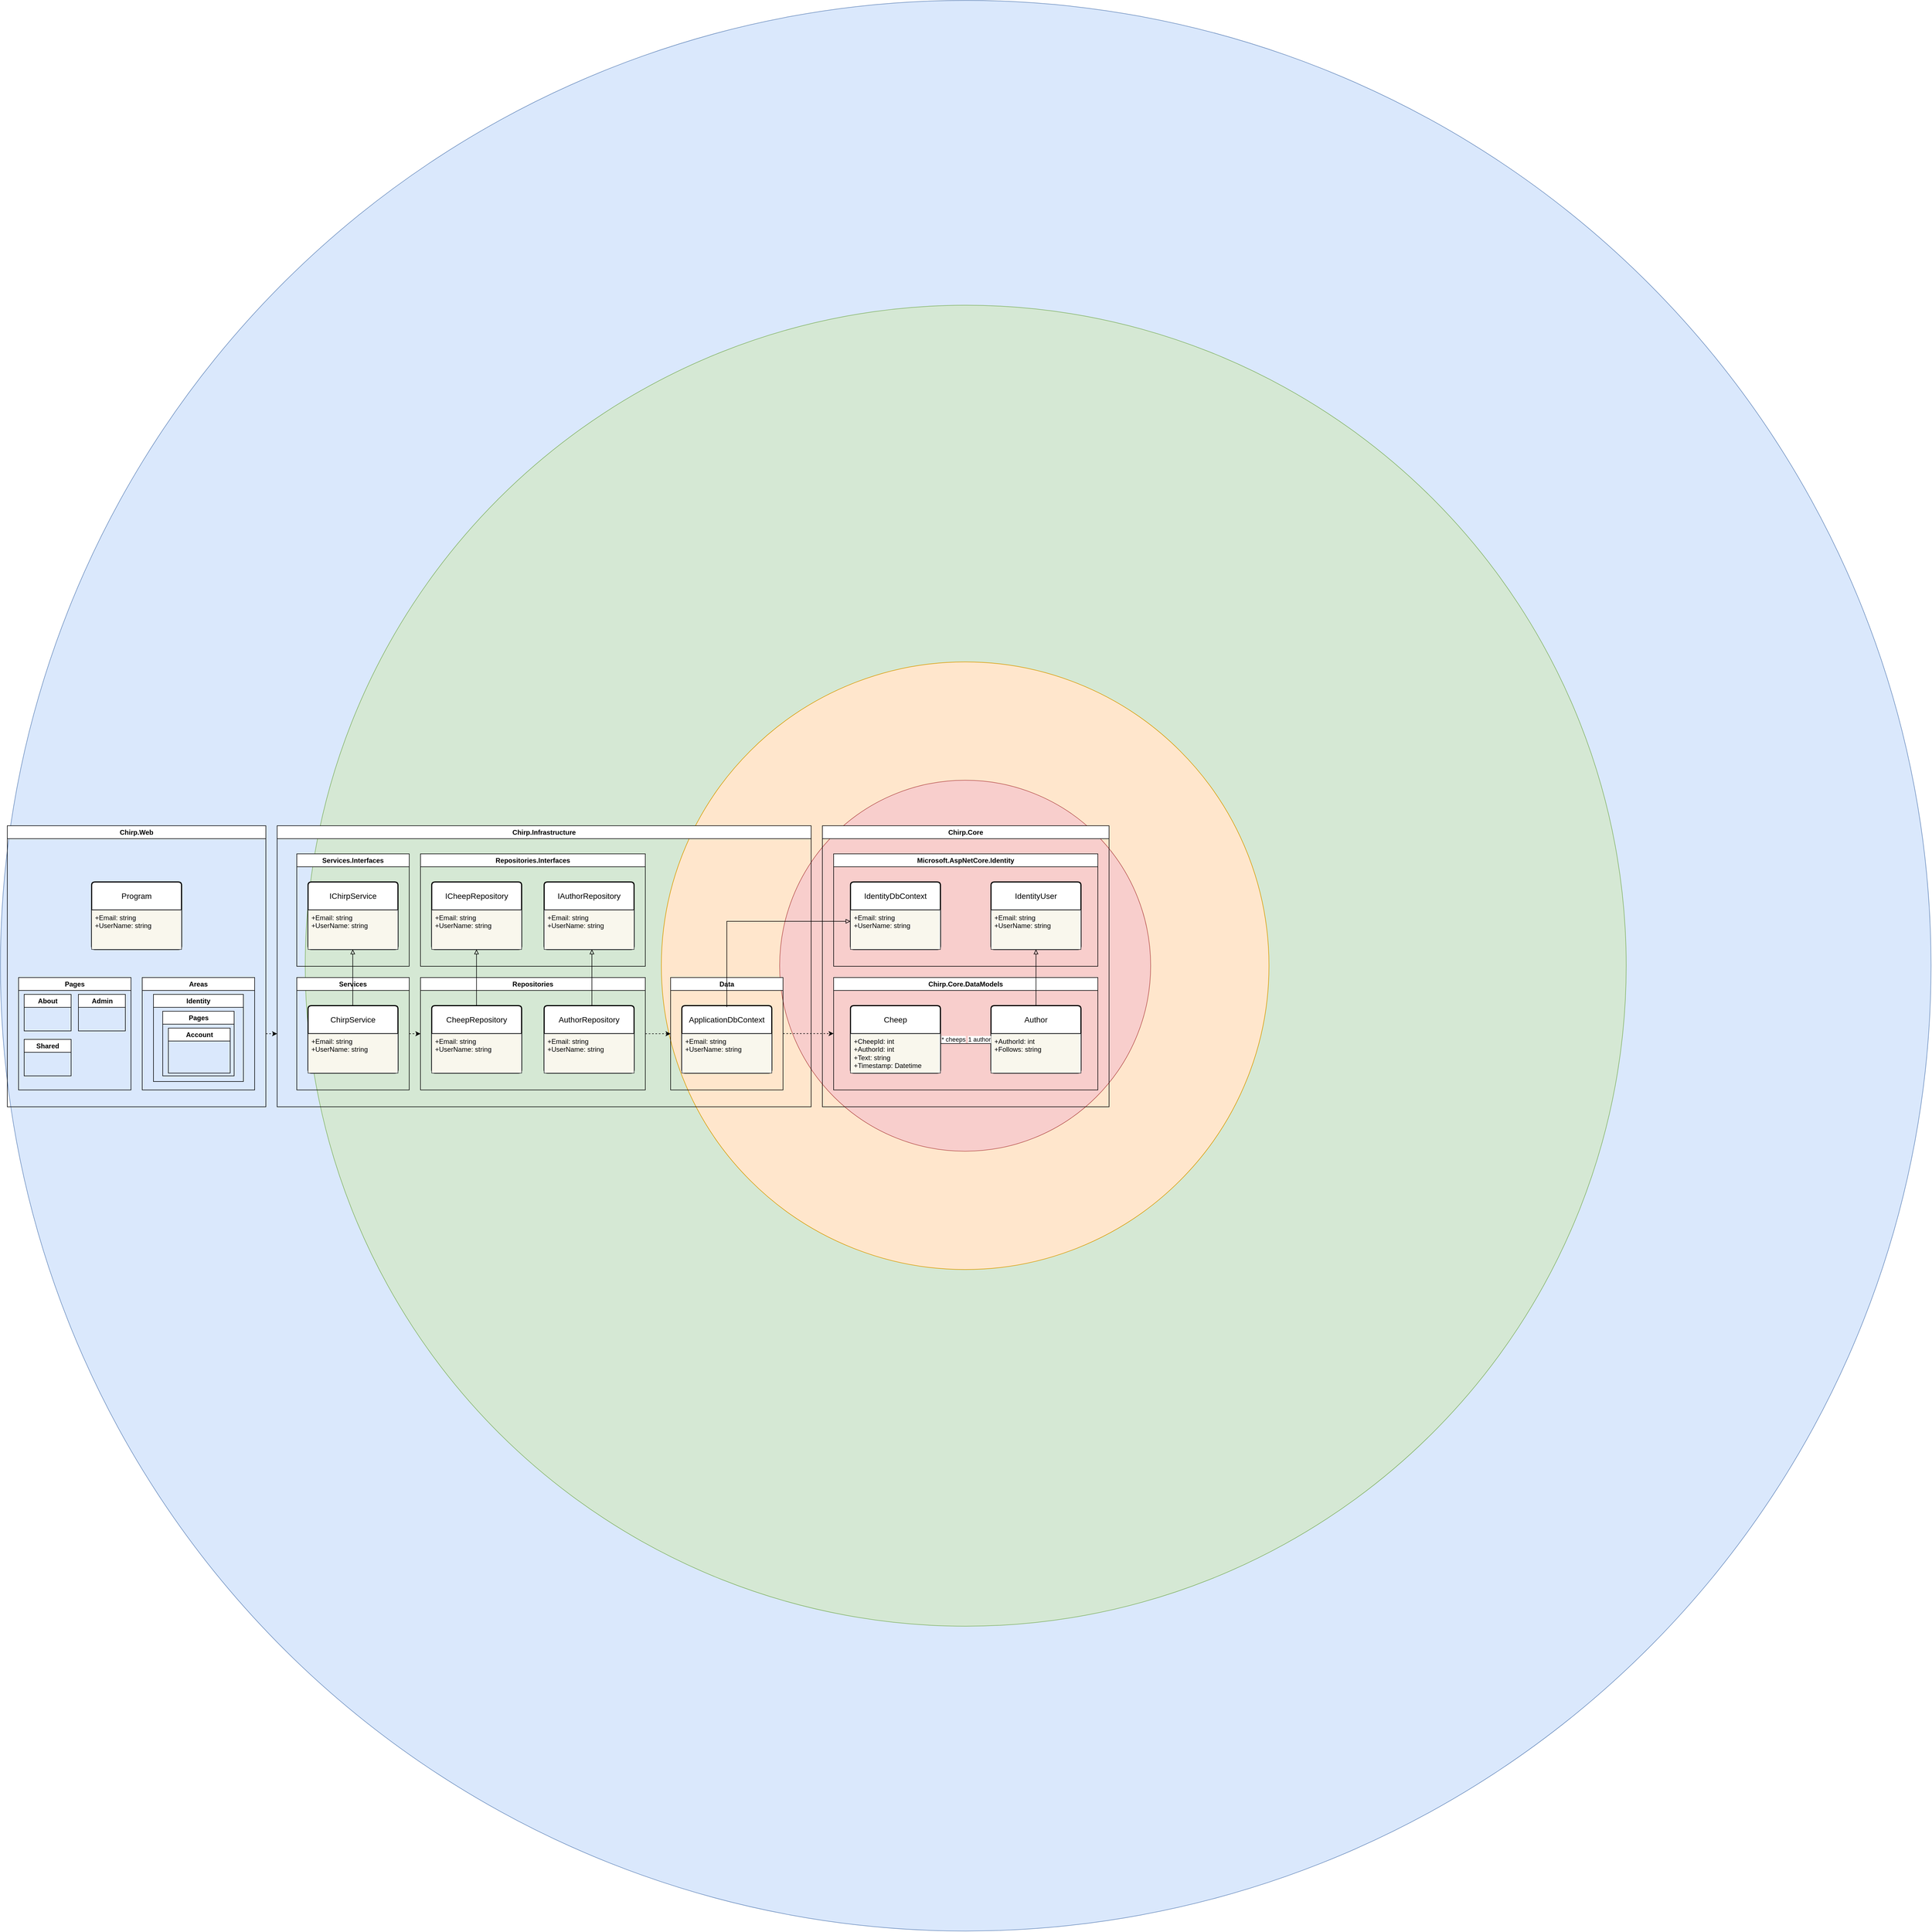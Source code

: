 <mxfile version="25.0.3">
  <diagram name="Side-1" id="GzISuMo-xyW6SiDjN4ra">
    <mxGraphModel dx="3622" dy="3412" grid="1" gridSize="10" guides="1" tooltips="1" connect="1" arrows="1" fold="1" page="1" pageScale="1" pageWidth="827" pageHeight="1169" math="0" shadow="0">
      <root>
        <mxCell id="0" />
        <mxCell id="1" parent="0" />
        <mxCell id="4euarY74Lfna2DTe539m-166" value="" style="ellipse;whiteSpace=wrap;html=1;aspect=fixed;fillColor=#dae8fc;strokeColor=#6c8ebf;" vertex="1" parent="1">
          <mxGeometry x="-1232.25" y="-1518.25" width="3434.5" height="3434.5" as="geometry" />
        </mxCell>
        <mxCell id="4euarY74Lfna2DTe539m-171" value="" style="ellipse;whiteSpace=wrap;html=1;aspect=fixed;fillColor=#d5e8d4;strokeColor=#82b366;" vertex="1" parent="1">
          <mxGeometry x="-690" y="-976" width="2350" height="2350" as="geometry" />
        </mxCell>
        <mxCell id="4euarY74Lfna2DTe539m-170" value="" style="ellipse;whiteSpace=wrap;html=1;aspect=fixed;fillColor=#ffe6cc;strokeColor=#d79b00;" vertex="1" parent="1">
          <mxGeometry x="-56.5" y="-341.5" width="1081" height="1081" as="geometry" />
        </mxCell>
        <mxCell id="4euarY74Lfna2DTe539m-165" value="" style="ellipse;whiteSpace=wrap;html=1;aspect=fixed;fillColor=#f8cecc;strokeColor=#b85450;" vertex="1" parent="1">
          <mxGeometry x="154" y="-131" width="660" height="660" as="geometry" />
        </mxCell>
        <mxCell id="4euarY74Lfna2DTe539m-27" value="Chirp.Infrastructure" style="swimlane;whiteSpace=wrap;html=1;" vertex="1" parent="1">
          <mxGeometry x="-740" y="-50" width="950" height="500" as="geometry">
            <mxRectangle x="-740" y="-50" width="200" height="30" as="alternateBounds" />
          </mxGeometry>
        </mxCell>
        <mxCell id="4euarY74Lfna2DTe539m-63" value="Data" style="swimlane;whiteSpace=wrap;html=1;" vertex="1" parent="4euarY74Lfna2DTe539m-27">
          <mxGeometry x="700" y="270" width="200" height="200" as="geometry">
            <mxRectangle x="700" y="50" width="200" height="30" as="alternateBounds" />
          </mxGeometry>
        </mxCell>
        <mxCell id="4euarY74Lfna2DTe539m-64" value="ApplicationDbContext" style="swimlane;childLayout=stackLayout;horizontal=1;startSize=50;horizontalStack=0;rounded=1;fontSize=14;fontStyle=0;strokeWidth=2;resizeParent=0;resizeLast=1;shadow=0;dashed=0;align=center;arcSize=4;whiteSpace=wrap;html=1;" vertex="1" parent="4euarY74Lfna2DTe539m-63">
          <mxGeometry x="20" y="50" width="160" height="120" as="geometry" />
        </mxCell>
        <mxCell id="4euarY74Lfna2DTe539m-65" value="+Email: string&lt;br&gt;+UserName: string" style="align=left;strokeColor=#36393d;fillColor=#f9f7ed;spacingLeft=4;fontSize=12;verticalAlign=top;resizable=0;rotatable=0;part=1;html=1;" vertex="1" parent="4euarY74Lfna2DTe539m-64">
          <mxGeometry y="50" width="160" height="70" as="geometry" />
        </mxCell>
        <mxCell id="4euarY74Lfna2DTe539m-54" value="Repositories" style="swimlane;whiteSpace=wrap;html=1;" vertex="1" parent="4euarY74Lfna2DTe539m-27">
          <mxGeometry x="255" y="270" width="400" height="200" as="geometry">
            <mxRectangle x="255" y="270" width="200" height="30" as="alternateBounds" />
          </mxGeometry>
        </mxCell>
        <mxCell id="4euarY74Lfna2DTe539m-55" value="AuthorRepository" style="swimlane;childLayout=stackLayout;horizontal=1;startSize=50;horizontalStack=0;rounded=1;fontSize=14;fontStyle=0;strokeWidth=2;resizeParent=0;resizeLast=1;shadow=0;dashed=0;align=center;arcSize=4;whiteSpace=wrap;html=1;" vertex="1" parent="4euarY74Lfna2DTe539m-54">
          <mxGeometry x="220" y="50" width="160" height="120" as="geometry" />
        </mxCell>
        <mxCell id="4euarY74Lfna2DTe539m-56" value="+Email: string&lt;br&gt;+UserName: string" style="align=left;strokeColor=#36393d;fillColor=#f9f7ed;spacingLeft=4;fontSize=12;verticalAlign=top;resizable=0;rotatable=0;part=1;html=1;" vertex="1" parent="4euarY74Lfna2DTe539m-55">
          <mxGeometry y="50" width="160" height="70" as="geometry" />
        </mxCell>
        <mxCell id="4euarY74Lfna2DTe539m-57" value="&lt;div&gt;&lt;span style=&quot;background-color: initial;&quot;&gt;CheepRepository&lt;/span&gt;&lt;/div&gt;" style="swimlane;childLayout=stackLayout;horizontal=1;startSize=50;horizontalStack=0;rounded=1;fontSize=14;fontStyle=0;strokeWidth=2;resizeParent=0;resizeLast=1;shadow=0;dashed=0;align=center;arcSize=4;whiteSpace=wrap;html=1;" vertex="1" parent="4euarY74Lfna2DTe539m-54">
          <mxGeometry x="20" y="50" width="160" height="120" as="geometry" />
        </mxCell>
        <mxCell id="4euarY74Lfna2DTe539m-58" value="+Email: string&lt;br&gt;+UserName: string" style="align=left;strokeColor=#36393d;fillColor=#f9f7ed;spacingLeft=4;fontSize=12;verticalAlign=top;resizable=0;rotatable=0;part=1;html=1;" vertex="1" parent="4euarY74Lfna2DTe539m-57">
          <mxGeometry y="50" width="160" height="70" as="geometry" />
        </mxCell>
        <mxCell id="4euarY74Lfna2DTe539m-59" value="" style="endArrow=block;html=1;rounded=0;entryX=0.5;entryY=1;entryDx=0;entryDy=0;endFill=0;strokeWidth=1;" edge="1" parent="4euarY74Lfna2DTe539m-54">
          <mxGeometry width="50" height="50" relative="1" as="geometry">
            <mxPoint x="305" y="50" as="sourcePoint" />
            <mxPoint x="305" y="-50" as="targetPoint" />
          </mxGeometry>
        </mxCell>
        <mxCell id="4euarY74Lfna2DTe539m-73" style="edgeStyle=orthogonalEdgeStyle;rounded=0;orthogonalLoop=1;jettySize=auto;html=1;exitX=1;exitY=0.5;exitDx=0;exitDy=0;entryX=0;entryY=0.5;entryDx=0;entryDy=0;dashed=1;" edge="1" parent="4euarY74Lfna2DTe539m-27" source="4euarY74Lfna2DTe539m-35" target="4euarY74Lfna2DTe539m-54">
          <mxGeometry relative="1" as="geometry" />
        </mxCell>
        <mxCell id="4euarY74Lfna2DTe539m-35" value="Services" style="swimlane;whiteSpace=wrap;html=1;" vertex="1" parent="4euarY74Lfna2DTe539m-27">
          <mxGeometry x="35" y="270" width="200" height="200" as="geometry">
            <mxRectangle x="35" y="270" width="200" height="30" as="alternateBounds" />
          </mxGeometry>
        </mxCell>
        <mxCell id="4euarY74Lfna2DTe539m-36" value="ChirpService" style="swimlane;childLayout=stackLayout;horizontal=1;startSize=50;horizontalStack=0;rounded=1;fontSize=14;fontStyle=0;strokeWidth=2;resizeParent=0;resizeLast=1;shadow=0;dashed=0;align=center;arcSize=4;whiteSpace=wrap;html=1;" vertex="1" parent="4euarY74Lfna2DTe539m-35">
          <mxGeometry x="20" y="50" width="160" height="120" as="geometry" />
        </mxCell>
        <mxCell id="4euarY74Lfna2DTe539m-37" value="+Email: string&lt;br&gt;+UserName: string" style="align=left;strokeColor=#36393d;fillColor=#f9f7ed;spacingLeft=4;fontSize=12;verticalAlign=top;resizable=0;rotatable=0;part=1;html=1;" vertex="1" parent="4euarY74Lfna2DTe539m-36">
          <mxGeometry y="50" width="160" height="70" as="geometry" />
        </mxCell>
        <mxCell id="4euarY74Lfna2DTe539m-38" value="Repositories.Interfaces" style="swimlane;whiteSpace=wrap;html=1;" vertex="1" parent="4euarY74Lfna2DTe539m-27">
          <mxGeometry x="255" y="50" width="400" height="200" as="geometry">
            <mxRectangle x="255" y="50" width="200" height="30" as="alternateBounds" />
          </mxGeometry>
        </mxCell>
        <mxCell id="4euarY74Lfna2DTe539m-39" value="IAuthorRepository" style="swimlane;childLayout=stackLayout;horizontal=1;startSize=50;horizontalStack=0;rounded=1;fontSize=14;fontStyle=0;strokeWidth=2;resizeParent=0;resizeLast=1;shadow=0;dashed=0;align=center;arcSize=4;whiteSpace=wrap;html=1;" vertex="1" parent="4euarY74Lfna2DTe539m-38">
          <mxGeometry x="220" y="50" width="160" height="120" as="geometry" />
        </mxCell>
        <mxCell id="4euarY74Lfna2DTe539m-40" value="+Email: string&lt;br&gt;+UserName: string" style="align=left;strokeColor=#36393d;fillColor=#f9f7ed;spacingLeft=4;fontSize=12;verticalAlign=top;resizable=0;rotatable=0;part=1;html=1;" vertex="1" parent="4euarY74Lfna2DTe539m-39">
          <mxGeometry y="50" width="160" height="70" as="geometry" />
        </mxCell>
        <mxCell id="4euarY74Lfna2DTe539m-50" value="ICheepRepository" style="swimlane;childLayout=stackLayout;horizontal=1;startSize=50;horizontalStack=0;rounded=1;fontSize=14;fontStyle=0;strokeWidth=2;resizeParent=0;resizeLast=1;shadow=0;dashed=0;align=center;arcSize=4;whiteSpace=wrap;html=1;" vertex="1" parent="4euarY74Lfna2DTe539m-38">
          <mxGeometry x="20" y="50" width="160" height="120" as="geometry" />
        </mxCell>
        <mxCell id="4euarY74Lfna2DTe539m-51" value="+Email: string&lt;br&gt;+UserName: string" style="align=left;strokeColor=#36393d;fillColor=#f9f7ed;spacingLeft=4;fontSize=12;verticalAlign=top;resizable=0;rotatable=0;part=1;html=1;" vertex="1" parent="4euarY74Lfna2DTe539m-50">
          <mxGeometry y="50" width="160" height="70" as="geometry" />
        </mxCell>
        <mxCell id="4euarY74Lfna2DTe539m-162" value="" style="endArrow=block;html=1;rounded=0;entryX=0.5;entryY=1;entryDx=0;entryDy=0;endFill=0;strokeWidth=1;" edge="1" parent="4euarY74Lfna2DTe539m-38">
          <mxGeometry width="50" height="50" relative="1" as="geometry">
            <mxPoint x="99.69" y="270" as="sourcePoint" />
            <mxPoint x="99.69" y="170" as="targetPoint" />
          </mxGeometry>
        </mxCell>
        <mxCell id="4euarY74Lfna2DTe539m-41" value="Services.Interfaces" style="swimlane;whiteSpace=wrap;html=1;" vertex="1" parent="4euarY74Lfna2DTe539m-27">
          <mxGeometry x="35" y="50" width="200" height="200" as="geometry">
            <mxRectangle x="35" y="50" width="200" height="30" as="alternateBounds" />
          </mxGeometry>
        </mxCell>
        <mxCell id="4euarY74Lfna2DTe539m-42" value="IChirpService" style="swimlane;childLayout=stackLayout;horizontal=1;startSize=50;horizontalStack=0;rounded=1;fontSize=14;fontStyle=0;strokeWidth=2;resizeParent=0;resizeLast=1;shadow=0;dashed=0;align=center;arcSize=4;whiteSpace=wrap;html=1;" vertex="1" parent="4euarY74Lfna2DTe539m-41">
          <mxGeometry x="20" y="50" width="160" height="120" as="geometry" />
        </mxCell>
        <mxCell id="4euarY74Lfna2DTe539m-43" value="+Email: string&lt;br&gt;+UserName: string" style="align=left;strokeColor=#36393d;fillColor=#f9f7ed;spacingLeft=4;fontSize=12;verticalAlign=top;resizable=0;rotatable=0;part=1;html=1;" vertex="1" parent="4euarY74Lfna2DTe539m-42">
          <mxGeometry y="50" width="160" height="70" as="geometry" />
        </mxCell>
        <mxCell id="4euarY74Lfna2DTe539m-61" value="" style="endArrow=block;html=1;rounded=0;entryX=0.5;entryY=1;entryDx=0;entryDy=0;endFill=0;strokeWidth=1;" edge="1" parent="4euarY74Lfna2DTe539m-41">
          <mxGeometry width="50" height="50" relative="1" as="geometry">
            <mxPoint x="99.55" y="270" as="sourcePoint" />
            <mxPoint x="99.55" y="170" as="targetPoint" />
          </mxGeometry>
        </mxCell>
        <mxCell id="4euarY74Lfna2DTe539m-70" style="edgeStyle=orthogonalEdgeStyle;rounded=0;orthogonalLoop=1;jettySize=auto;html=1;entryX=0;entryY=0.25;entryDx=0;entryDy=0;endArrow=classic;endFill=1;dashed=1;" edge="1" parent="4euarY74Lfna2DTe539m-27">
          <mxGeometry relative="1" as="geometry">
            <mxPoint x="900" y="369.72" as="sourcePoint" />
            <mxPoint x="990" y="369.72" as="targetPoint" />
            <Array as="points">
              <mxPoint x="950" y="369.72" />
              <mxPoint x="950" y="369.72" />
            </Array>
          </mxGeometry>
        </mxCell>
        <mxCell id="4euarY74Lfna2DTe539m-74" style="edgeStyle=orthogonalEdgeStyle;rounded=0;orthogonalLoop=1;jettySize=auto;html=1;exitX=1;exitY=0.5;exitDx=0;exitDy=0;entryX=0;entryY=0.5;entryDx=0;entryDy=0;dashed=1;" edge="1" parent="4euarY74Lfna2DTe539m-27" source="4euarY74Lfna2DTe539m-54" target="4euarY74Lfna2DTe539m-63">
          <mxGeometry relative="1" as="geometry" />
        </mxCell>
        <mxCell id="4euarY74Lfna2DTe539m-163" style="edgeStyle=orthogonalEdgeStyle;rounded=0;orthogonalLoop=1;jettySize=auto;html=1;exitX=1;exitY=0.75;exitDx=0;exitDy=0;entryX=0;entryY=0.75;entryDx=0;entryDy=0;dashed=1;" edge="1" parent="1">
          <mxGeometry relative="1" as="geometry">
            <mxPoint x="-760.0" y="320.0" as="sourcePoint" />
            <mxPoint x="-740.0" y="320.0" as="targetPoint" />
          </mxGeometry>
        </mxCell>
        <mxCell id="4euarY74Lfna2DTe539m-111" value="Chirp.Web" style="swimlane;whiteSpace=wrap;html=1;" vertex="1" parent="1">
          <mxGeometry x="-1220" y="-50" width="460" height="500" as="geometry">
            <mxRectangle x="10" y="210" width="200" height="30" as="alternateBounds" />
          </mxGeometry>
        </mxCell>
        <mxCell id="4euarY74Lfna2DTe539m-127" value="Program" style="swimlane;childLayout=stackLayout;horizontal=1;startSize=50;horizontalStack=0;rounded=1;fontSize=14;fontStyle=0;strokeWidth=2;resizeParent=0;resizeLast=1;shadow=0;dashed=0;align=center;arcSize=4;whiteSpace=wrap;html=1;" vertex="1" parent="4euarY74Lfna2DTe539m-111">
          <mxGeometry x="150" y="100" width="160" height="120" as="geometry" />
        </mxCell>
        <mxCell id="4euarY74Lfna2DTe539m-128" value="+Email: string&lt;br&gt;+UserName: string" style="align=left;strokeColor=#36393d;fillColor=#f9f7ed;spacingLeft=4;fontSize=12;verticalAlign=top;resizable=0;rotatable=0;part=1;html=1;" vertex="1" parent="4euarY74Lfna2DTe539m-127">
          <mxGeometry y="50" width="160" height="70" as="geometry" />
        </mxCell>
        <mxCell id="4euarY74Lfna2DTe539m-133" value="Pages" style="swimlane;whiteSpace=wrap;html=1;" vertex="1" parent="4euarY74Lfna2DTe539m-111">
          <mxGeometry x="20" y="270" width="200" height="200" as="geometry">
            <mxRectangle x="35" y="50" width="200" height="30" as="alternateBounds" />
          </mxGeometry>
        </mxCell>
        <mxCell id="4euarY74Lfna2DTe539m-152" value="About" style="swimlane;whiteSpace=wrap;html=1;" vertex="1" parent="4euarY74Lfna2DTe539m-133">
          <mxGeometry x="10" y="30" width="83.5" height="65" as="geometry">
            <mxRectangle x="35" y="50" width="200" height="30" as="alternateBounds" />
          </mxGeometry>
        </mxCell>
        <mxCell id="4euarY74Lfna2DTe539m-153" value="&lt;div style=&quot;text-align: left;&quot;&gt;&lt;br&gt;&lt;/div&gt;" style="text;html=1;align=center;verticalAlign=middle;resizable=0;points=[];autosize=1;strokeColor=none;fillColor=none;" vertex="1" parent="4euarY74Lfna2DTe539m-152">
          <mxGeometry x="10" y="30" width="20" height="30" as="geometry" />
        </mxCell>
        <mxCell id="4euarY74Lfna2DTe539m-150" value="Admin" style="swimlane;whiteSpace=wrap;html=1;" vertex="1" parent="4euarY74Lfna2DTe539m-133">
          <mxGeometry x="106.5" y="30" width="83.5" height="65" as="geometry">
            <mxRectangle x="35" y="50" width="200" height="30" as="alternateBounds" />
          </mxGeometry>
        </mxCell>
        <mxCell id="4euarY74Lfna2DTe539m-151" value="&lt;div style=&quot;text-align: left;&quot;&gt;&lt;br&gt;&lt;/div&gt;" style="text;html=1;align=center;verticalAlign=middle;resizable=0;points=[];autosize=1;strokeColor=none;fillColor=none;" vertex="1" parent="4euarY74Lfna2DTe539m-150">
          <mxGeometry x="10" y="30" width="20" height="30" as="geometry" />
        </mxCell>
        <mxCell id="4euarY74Lfna2DTe539m-154" value="Shared" style="swimlane;whiteSpace=wrap;html=1;" vertex="1" parent="4euarY74Lfna2DTe539m-133">
          <mxGeometry x="10" y="110" width="83.5" height="65" as="geometry">
            <mxRectangle x="35" y="50" width="200" height="30" as="alternateBounds" />
          </mxGeometry>
        </mxCell>
        <mxCell id="4euarY74Lfna2DTe539m-155" value="&lt;div style=&quot;text-align: left;&quot;&gt;&lt;br&gt;&lt;/div&gt;" style="text;html=1;align=center;verticalAlign=middle;resizable=0;points=[];autosize=1;strokeColor=none;fillColor=none;" vertex="1" parent="4euarY74Lfna2DTe539m-154">
          <mxGeometry x="10" y="30" width="20" height="30" as="geometry" />
        </mxCell>
        <mxCell id="4euarY74Lfna2DTe539m-137" value="Areas" style="swimlane;whiteSpace=wrap;html=1;" vertex="1" parent="4euarY74Lfna2DTe539m-111">
          <mxGeometry x="240" y="270" width="200" height="200" as="geometry">
            <mxRectangle x="35" y="50" width="200" height="30" as="alternateBounds" />
          </mxGeometry>
        </mxCell>
        <mxCell id="4euarY74Lfna2DTe539m-143" value="&lt;div style=&quot;text-align: left;&quot;&gt;&lt;br&gt;&lt;/div&gt;" style="text;html=1;align=center;verticalAlign=middle;resizable=0;points=[];autosize=1;strokeColor=none;fillColor=none;" vertex="1" parent="4euarY74Lfna2DTe539m-137">
          <mxGeometry x="10" y="30" width="20" height="30" as="geometry" />
        </mxCell>
        <mxCell id="4euarY74Lfna2DTe539m-144" value="Identity" style="swimlane;whiteSpace=wrap;html=1;" vertex="1" parent="4euarY74Lfna2DTe539m-137">
          <mxGeometry x="20" y="30" width="160" height="155" as="geometry">
            <mxRectangle x="35" y="50" width="200" height="30" as="alternateBounds" />
          </mxGeometry>
        </mxCell>
        <mxCell id="4euarY74Lfna2DTe539m-145" value="&lt;div style=&quot;text-align: left;&quot;&gt;&lt;br&gt;&lt;/div&gt;" style="text;html=1;align=center;verticalAlign=middle;resizable=0;points=[];autosize=1;strokeColor=none;fillColor=none;" vertex="1" parent="4euarY74Lfna2DTe539m-144">
          <mxGeometry x="10" y="30" width="20" height="30" as="geometry" />
        </mxCell>
        <mxCell id="4euarY74Lfna2DTe539m-146" value="Pages" style="swimlane;whiteSpace=wrap;html=1;" vertex="1" parent="4euarY74Lfna2DTe539m-144">
          <mxGeometry x="16.5" y="30" width="127" height="115" as="geometry">
            <mxRectangle x="35" y="50" width="200" height="30" as="alternateBounds" />
          </mxGeometry>
        </mxCell>
        <mxCell id="4euarY74Lfna2DTe539m-147" value="&lt;div style=&quot;text-align: left;&quot;&gt;&lt;br&gt;&lt;/div&gt;" style="text;html=1;align=center;verticalAlign=middle;resizable=0;points=[];autosize=1;strokeColor=none;fillColor=none;" vertex="1" parent="4euarY74Lfna2DTe539m-146">
          <mxGeometry x="10" y="30" width="20" height="30" as="geometry" />
        </mxCell>
        <mxCell id="4euarY74Lfna2DTe539m-148" value="Account" style="swimlane;whiteSpace=wrap;html=1;" vertex="1" parent="4euarY74Lfna2DTe539m-146">
          <mxGeometry x="10" y="30" width="110" height="80" as="geometry">
            <mxRectangle x="35" y="50" width="200" height="30" as="alternateBounds" />
          </mxGeometry>
        </mxCell>
        <mxCell id="4euarY74Lfna2DTe539m-149" value="&lt;div style=&quot;text-align: left;&quot;&gt;&lt;br&gt;&lt;/div&gt;" style="text;html=1;align=center;verticalAlign=middle;resizable=0;points=[];autosize=1;strokeColor=none;fillColor=none;" vertex="1" parent="4euarY74Lfna2DTe539m-148">
          <mxGeometry x="10" y="30" width="20" height="30" as="geometry" />
        </mxCell>
        <mxCell id="4euarY74Lfna2DTe539m-23" value="Chirp.Core" style="swimlane;whiteSpace=wrap;html=1;" vertex="1" parent="1">
          <mxGeometry x="230" y="-50" width="510" height="500" as="geometry">
            <mxRectangle x="10" y="210" width="200" height="30" as="alternateBounds" />
          </mxGeometry>
        </mxCell>
        <mxCell id="4euarY74Lfna2DTe539m-21" value="Chirp.Core.DataModels" style="swimlane;whiteSpace=wrap;html=1;" vertex="1" parent="4euarY74Lfna2DTe539m-23">
          <mxGeometry x="20" y="270" width="470" height="200" as="geometry">
            <mxRectangle x="20" y="50" width="200" height="30" as="alternateBounds" />
          </mxGeometry>
        </mxCell>
        <mxCell id="4euarY74Lfna2DTe539m-1" value="Author" style="swimlane;childLayout=stackLayout;horizontal=1;startSize=50;horizontalStack=0;rounded=1;fontSize=14;fontStyle=0;strokeWidth=2;resizeParent=0;resizeLast=1;shadow=0;dashed=0;align=center;arcSize=4;whiteSpace=wrap;html=1;" vertex="1" parent="4euarY74Lfna2DTe539m-21">
          <mxGeometry x="280" y="50" width="160" height="120" as="geometry">
            <mxRectangle x="270" y="270" width="80" height="50" as="alternateBounds" />
          </mxGeometry>
        </mxCell>
        <mxCell id="4euarY74Lfna2DTe539m-2" value="+AuthorId: int&lt;br&gt;+Follows: string" style="align=left;strokeColor=#36393d;fillColor=#f9f7ed;spacingLeft=4;fontSize=12;verticalAlign=top;resizable=0;rotatable=0;part=1;html=1;" vertex="1" parent="4euarY74Lfna2DTe539m-1">
          <mxGeometry y="50" width="160" height="70" as="geometry" />
        </mxCell>
        <mxCell id="4euarY74Lfna2DTe539m-3" value="Cheep" style="swimlane;childLayout=stackLayout;horizontal=1;startSize=50;horizontalStack=0;rounded=1;fontSize=14;fontStyle=0;strokeWidth=2;resizeParent=0;resizeLast=1;shadow=0;dashed=0;align=center;arcSize=4;whiteSpace=wrap;html=1;" vertex="1" parent="4euarY74Lfna2DTe539m-21">
          <mxGeometry x="30" y="50" width="160" height="120" as="geometry" />
        </mxCell>
        <mxCell id="4euarY74Lfna2DTe539m-4" value="+CheepId: int&lt;br&gt;+AuthorId: int&lt;br&gt;+Text: string&lt;div&gt;+Timestamp: Datetime&lt;/div&gt;" style="align=left;strokeColor=#36393d;fillColor=#f9f7ed;spacingLeft=4;fontSize=12;verticalAlign=top;resizable=0;rotatable=0;part=1;html=1;" vertex="1" parent="4euarY74Lfna2DTe539m-3">
          <mxGeometry y="50" width="160" height="70" as="geometry" />
        </mxCell>
        <mxCell id="4euarY74Lfna2DTe539m-13" style="edgeStyle=orthogonalEdgeStyle;rounded=0;orthogonalLoop=1;jettySize=auto;html=1;endArrow=none;endFill=0;entryX=1;entryY=0.25;entryDx=0;entryDy=0;exitX=0;exitY=0.25;exitDx=0;exitDy=0;" edge="1" parent="4euarY74Lfna2DTe539m-21" source="4euarY74Lfna2DTe539m-2" target="4euarY74Lfna2DTe539m-4">
          <mxGeometry relative="1" as="geometry">
            <mxPoint x="291" y="117" as="targetPoint" />
          </mxGeometry>
        </mxCell>
        <mxCell id="4euarY74Lfna2DTe539m-14" value="1 author" style="edgeLabel;html=1;align=center;verticalAlign=middle;resizable=0;points=[];" vertex="1" connectable="0" parent="4euarY74Lfna2DTe539m-13">
          <mxGeometry x="-0.808" y="2" relative="1" as="geometry">
            <mxPoint x="-13" y="-10" as="offset" />
          </mxGeometry>
        </mxCell>
        <mxCell id="4euarY74Lfna2DTe539m-15" value="* cheeps" style="edgeLabel;html=1;align=center;verticalAlign=middle;resizable=0;points=[];" vertex="1" connectable="0" parent="4euarY74Lfna2DTe539m-13">
          <mxGeometry x="0.622" relative="1" as="geometry">
            <mxPoint x="6" y="-8" as="offset" />
          </mxGeometry>
        </mxCell>
        <mxCell id="4euarY74Lfna2DTe539m-20" value="Microsoft.AspNetCore.Identity" style="swimlane;whiteSpace=wrap;html=1;" vertex="1" parent="4euarY74Lfna2DTe539m-23">
          <mxGeometry x="20" y="50" width="470" height="200" as="geometry">
            <mxRectangle x="-10" y="-270" width="200" height="30" as="alternateBounds" />
          </mxGeometry>
        </mxCell>
        <mxCell id="4euarY74Lfna2DTe539m-5" value="IdentityUser" style="swimlane;childLayout=stackLayout;horizontal=1;startSize=50;horizontalStack=0;rounded=1;fontSize=14;fontStyle=0;strokeWidth=2;resizeParent=0;resizeLast=1;shadow=0;dashed=0;align=center;arcSize=4;whiteSpace=wrap;html=1;" vertex="1" parent="4euarY74Lfna2DTe539m-20">
          <mxGeometry x="280" y="50" width="160" height="120" as="geometry" />
        </mxCell>
        <mxCell id="4euarY74Lfna2DTe539m-6" value="+Email: string&lt;br&gt;+UserName: string" style="align=left;strokeColor=#36393d;fillColor=#f9f7ed;spacingLeft=4;fontSize=12;verticalAlign=top;resizable=0;rotatable=0;part=1;html=1;" vertex="1" parent="4euarY74Lfna2DTe539m-5">
          <mxGeometry y="50" width="160" height="70" as="geometry" />
        </mxCell>
        <mxCell id="4euarY74Lfna2DTe539m-67" value="IdentityDbContext" style="swimlane;childLayout=stackLayout;horizontal=1;startSize=50;horizontalStack=0;rounded=1;fontSize=14;fontStyle=0;strokeWidth=2;resizeParent=0;resizeLast=1;shadow=0;dashed=0;align=center;arcSize=4;whiteSpace=wrap;html=1;" vertex="1" parent="4euarY74Lfna2DTe539m-20">
          <mxGeometry x="30" y="50" width="160" height="120" as="geometry" />
        </mxCell>
        <mxCell id="4euarY74Lfna2DTe539m-68" value="+Email: string&lt;br&gt;+UserName: string" style="align=left;strokeColor=#36393d;fillColor=#f9f7ed;spacingLeft=4;fontSize=12;verticalAlign=top;resizable=0;rotatable=0;part=1;html=1;" vertex="1" parent="4euarY74Lfna2DTe539m-67">
          <mxGeometry y="50" width="160" height="70" as="geometry" />
        </mxCell>
        <mxCell id="4euarY74Lfna2DTe539m-66" value="" style="endArrow=block;html=1;rounded=0;endFill=0;strokeWidth=1;entryX=0;entryY=0.25;entryDx=0;entryDy=0;exitX=0.5;exitY=0;exitDx=0;exitDy=0;" edge="1" parent="4euarY74Lfna2DTe539m-20">
          <mxGeometry width="50" height="50" relative="1" as="geometry">
            <mxPoint x="-190" y="272.5" as="sourcePoint" />
            <mxPoint x="30" y="120" as="targetPoint" />
            <Array as="points">
              <mxPoint x="-190" y="120" />
            </Array>
          </mxGeometry>
        </mxCell>
        <mxCell id="4euarY74Lfna2DTe539m-10" value="" style="endArrow=block;html=1;rounded=0;entryX=0.5;entryY=1;entryDx=0;entryDy=0;exitX=0.5;exitY=0;exitDx=0;exitDy=0;endFill=0;strokeWidth=1;" edge="1" parent="4euarY74Lfna2DTe539m-23" source="4euarY74Lfna2DTe539m-1" target="4euarY74Lfna2DTe539m-6">
          <mxGeometry width="50" height="50" relative="1" as="geometry">
            <mxPoint x="60" y="320" as="sourcePoint" />
            <mxPoint x="110" y="270" as="targetPoint" />
          </mxGeometry>
        </mxCell>
      </root>
    </mxGraphModel>
  </diagram>
</mxfile>

